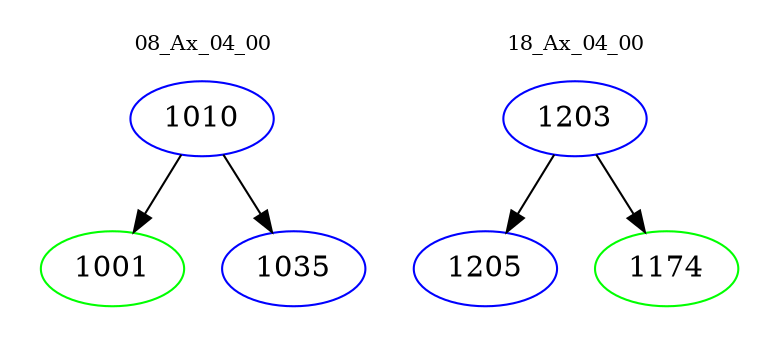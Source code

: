 digraph{
subgraph cluster_0 {
color = white
label = "08_Ax_04_00";
fontsize=10;
T0_1010 [label="1010", color="blue"]
T0_1010 -> T0_1001 [color="black"]
T0_1001 [label="1001", color="green"]
T0_1010 -> T0_1035 [color="black"]
T0_1035 [label="1035", color="blue"]
}
subgraph cluster_1 {
color = white
label = "18_Ax_04_00";
fontsize=10;
T1_1203 [label="1203", color="blue"]
T1_1203 -> T1_1205 [color="black"]
T1_1205 [label="1205", color="blue"]
T1_1203 -> T1_1174 [color="black"]
T1_1174 [label="1174", color="green"]
}
}
